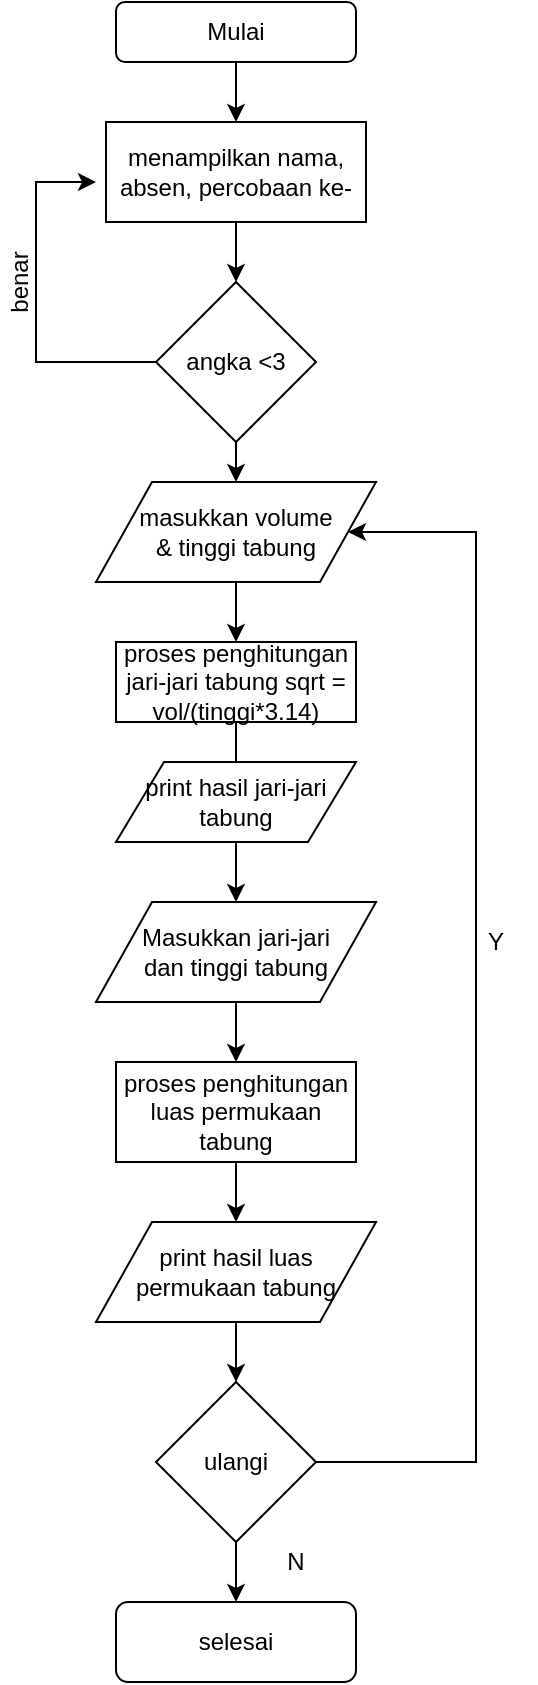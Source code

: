 <mxfile version="12.9.14" type="github">
  <diagram id="ThjVVSDZuOxU2vxRbBm2" name="Halaman-1">
    <mxGraphModel dx="868" dy="482" grid="1" gridSize="10" guides="1" tooltips="1" connect="1" arrows="1" fold="1" page="1" pageScale="1" pageWidth="850" pageHeight="1100" math="0" shadow="0">
      <root>
        <mxCell id="0" />
        <mxCell id="1" parent="0" />
        <mxCell id="2Dfqi70ykLB82hxpKwa3-2" style="edgeStyle=orthogonalEdgeStyle;rounded=0;orthogonalLoop=1;jettySize=auto;html=1;" parent="1" source="2Dfqi70ykLB82hxpKwa3-1" edge="1">
          <mxGeometry relative="1" as="geometry">
            <mxPoint x="330" y="100" as="targetPoint" />
          </mxGeometry>
        </mxCell>
        <mxCell id="2Dfqi70ykLB82hxpKwa3-1" value="Mulai" style="rounded=1;whiteSpace=wrap;html=1;" parent="1" vertex="1">
          <mxGeometry x="270" y="40" width="120" height="30" as="geometry" />
        </mxCell>
        <mxCell id="2Dfqi70ykLB82hxpKwa3-4" style="edgeStyle=orthogonalEdgeStyle;rounded=0;orthogonalLoop=1;jettySize=auto;html=1;" parent="1" source="2Dfqi70ykLB82hxpKwa3-3" target="2Dfqi70ykLB82hxpKwa3-5" edge="1">
          <mxGeometry relative="1" as="geometry">
            <mxPoint x="335" y="180" as="targetPoint" />
          </mxGeometry>
        </mxCell>
        <mxCell id="2Dfqi70ykLB82hxpKwa3-3" value="menampilkan nama, absen, percobaan ke-" style="rounded=0;whiteSpace=wrap;html=1;" parent="1" vertex="1">
          <mxGeometry x="265" y="100" width="130" height="50" as="geometry" />
        </mxCell>
        <mxCell id="2Dfqi70ykLB82hxpKwa3-6" style="edgeStyle=orthogonalEdgeStyle;rounded=0;orthogonalLoop=1;jettySize=auto;html=1;" parent="1" source="2Dfqi70ykLB82hxpKwa3-5" edge="1">
          <mxGeometry relative="1" as="geometry">
            <mxPoint x="260" y="130" as="targetPoint" />
            <Array as="points">
              <mxPoint x="230" y="220" />
              <mxPoint x="230" y="130" />
            </Array>
          </mxGeometry>
        </mxCell>
        <mxCell id="2Dfqi70ykLB82hxpKwa3-11" style="edgeStyle=orthogonalEdgeStyle;rounded=0;orthogonalLoop=1;jettySize=auto;html=1;" parent="1" source="2Dfqi70ykLB82hxpKwa3-5" edge="1">
          <mxGeometry relative="1" as="geometry">
            <mxPoint x="330" y="280" as="targetPoint" />
          </mxGeometry>
        </mxCell>
        <mxCell id="2Dfqi70ykLB82hxpKwa3-5" value="angka &amp;lt;3" style="rhombus;whiteSpace=wrap;html=1;" parent="1" vertex="1">
          <mxGeometry x="290" y="180" width="80" height="80" as="geometry" />
        </mxCell>
        <mxCell id="2Dfqi70ykLB82hxpKwa3-7" value="benar" style="text;html=1;strokeColor=none;fillColor=none;align=center;verticalAlign=middle;whiteSpace=wrap;rounded=0;rotation=-90;" parent="1" vertex="1">
          <mxGeometry x="202" y="170" width="40" height="20" as="geometry" />
        </mxCell>
        <mxCell id="2Dfqi70ykLB82hxpKwa3-13" style="edgeStyle=orthogonalEdgeStyle;rounded=0;orthogonalLoop=1;jettySize=auto;html=1;" parent="1" source="2Dfqi70ykLB82hxpKwa3-12" edge="1">
          <mxGeometry relative="1" as="geometry">
            <mxPoint x="330" y="360" as="targetPoint" />
          </mxGeometry>
        </mxCell>
        <mxCell id="2Dfqi70ykLB82hxpKwa3-12" value="masukkan volume &lt;br&gt;&amp;amp; tinggi tabung" style="shape=parallelogram;perimeter=parallelogramPerimeter;whiteSpace=wrap;html=1;" parent="1" vertex="1">
          <mxGeometry x="260" y="280" width="140" height="50" as="geometry" />
        </mxCell>
        <mxCell id="2Dfqi70ykLB82hxpKwa3-16" style="edgeStyle=orthogonalEdgeStyle;rounded=0;orthogonalLoop=1;jettySize=auto;html=1;" parent="1" source="2Dfqi70ykLB82hxpKwa3-15" edge="1">
          <mxGeometry relative="1" as="geometry">
            <mxPoint x="330" y="440" as="targetPoint" />
          </mxGeometry>
        </mxCell>
        <mxCell id="2Dfqi70ykLB82hxpKwa3-15" value="proses penghitungan jari-jari tabung sqrt = vol/(tinggi*3.14)" style="rounded=0;whiteSpace=wrap;html=1;" parent="1" vertex="1">
          <mxGeometry x="270" y="360" width="120" height="40" as="geometry" />
        </mxCell>
        <mxCell id="2Dfqi70ykLB82hxpKwa3-18" style="edgeStyle=orthogonalEdgeStyle;rounded=0;orthogonalLoop=1;jettySize=auto;html=1;" parent="1" source="2Dfqi70ykLB82hxpKwa3-17" target="2Dfqi70ykLB82hxpKwa3-19" edge="1">
          <mxGeometry relative="1" as="geometry">
            <mxPoint x="330" y="510" as="targetPoint" />
          </mxGeometry>
        </mxCell>
        <mxCell id="2Dfqi70ykLB82hxpKwa3-17" value="print hasil jari-jari tabung" style="shape=parallelogram;perimeter=parallelogramPerimeter;whiteSpace=wrap;html=1;" parent="1" vertex="1">
          <mxGeometry x="270" y="420" width="120" height="40" as="geometry" />
        </mxCell>
        <mxCell id="2Dfqi70ykLB82hxpKwa3-20" style="edgeStyle=orthogonalEdgeStyle;rounded=0;orthogonalLoop=1;jettySize=auto;html=1;" parent="1" source="2Dfqi70ykLB82hxpKwa3-19" target="2Dfqi70ykLB82hxpKwa3-21" edge="1">
          <mxGeometry relative="1" as="geometry">
            <mxPoint x="330" y="580" as="targetPoint" />
          </mxGeometry>
        </mxCell>
        <mxCell id="2Dfqi70ykLB82hxpKwa3-19" value="Masukkan jari-jari &lt;br&gt;dan tinggi tabung" style="shape=parallelogram;perimeter=parallelogramPerimeter;whiteSpace=wrap;html=1;" parent="1" vertex="1">
          <mxGeometry x="260" y="490" width="140" height="50" as="geometry" />
        </mxCell>
        <mxCell id="2Dfqi70ykLB82hxpKwa3-23" style="edgeStyle=orthogonalEdgeStyle;rounded=0;orthogonalLoop=1;jettySize=auto;html=1;" parent="1" source="2Dfqi70ykLB82hxpKwa3-21" target="2Dfqi70ykLB82hxpKwa3-22" edge="1">
          <mxGeometry relative="1" as="geometry" />
        </mxCell>
        <mxCell id="2Dfqi70ykLB82hxpKwa3-21" value="proses penghitungan luas permukaan tabung" style="rounded=0;whiteSpace=wrap;html=1;" parent="1" vertex="1">
          <mxGeometry x="270" y="570" width="120" height="50" as="geometry" />
        </mxCell>
        <mxCell id="2Dfqi70ykLB82hxpKwa3-25" style="edgeStyle=orthogonalEdgeStyle;rounded=0;orthogonalLoop=1;jettySize=auto;html=1;" parent="1" source="2Dfqi70ykLB82hxpKwa3-22" edge="1">
          <mxGeometry relative="1" as="geometry">
            <mxPoint x="330" y="730" as="targetPoint" />
          </mxGeometry>
        </mxCell>
        <mxCell id="2Dfqi70ykLB82hxpKwa3-22" value="print hasil luas permukaan tabung" style="shape=parallelogram;perimeter=parallelogramPerimeter;whiteSpace=wrap;html=1;" parent="1" vertex="1">
          <mxGeometry x="260" y="650" width="140" height="50" as="geometry" />
        </mxCell>
        <mxCell id="2Dfqi70ykLB82hxpKwa3-26" style="edgeStyle=orthogonalEdgeStyle;rounded=0;orthogonalLoop=1;jettySize=auto;html=1;" parent="1" source="2Dfqi70ykLB82hxpKwa3-24" target="2Dfqi70ykLB82hxpKwa3-12" edge="1">
          <mxGeometry relative="1" as="geometry">
            <mxPoint x="450" y="310" as="targetPoint" />
            <Array as="points">
              <mxPoint x="450" y="770" />
              <mxPoint x="450" y="305" />
            </Array>
          </mxGeometry>
        </mxCell>
        <mxCell id="2Dfqi70ykLB82hxpKwa3-27" style="edgeStyle=orthogonalEdgeStyle;rounded=0;orthogonalLoop=1;jettySize=auto;html=1;" parent="1" source="2Dfqi70ykLB82hxpKwa3-24" target="2Dfqi70ykLB82hxpKwa3-28" edge="1">
          <mxGeometry relative="1" as="geometry">
            <mxPoint x="330" y="840" as="targetPoint" />
          </mxGeometry>
        </mxCell>
        <mxCell id="2Dfqi70ykLB82hxpKwa3-24" value="ulangi" style="rhombus;whiteSpace=wrap;html=1;" parent="1" vertex="1">
          <mxGeometry x="290" y="730" width="80" height="80" as="geometry" />
        </mxCell>
        <mxCell id="2Dfqi70ykLB82hxpKwa3-28" value="selesai" style="rounded=1;whiteSpace=wrap;html=1;" parent="1" vertex="1">
          <mxGeometry x="270" y="840" width="120" height="40" as="geometry" />
        </mxCell>
        <mxCell id="2Dfqi70ykLB82hxpKwa3-43" value="Y" style="text;html=1;strokeColor=none;fillColor=none;align=center;verticalAlign=middle;whiteSpace=wrap;rounded=0;" parent="1" vertex="1">
          <mxGeometry x="440" y="500" width="40" height="20" as="geometry" />
        </mxCell>
        <mxCell id="2Dfqi70ykLB82hxpKwa3-44" value="N" style="text;html=1;strokeColor=none;fillColor=none;align=center;verticalAlign=middle;whiteSpace=wrap;rounded=0;" parent="1" vertex="1">
          <mxGeometry x="340" y="810" width="40" height="20" as="geometry" />
        </mxCell>
      </root>
    </mxGraphModel>
  </diagram>
</mxfile>

